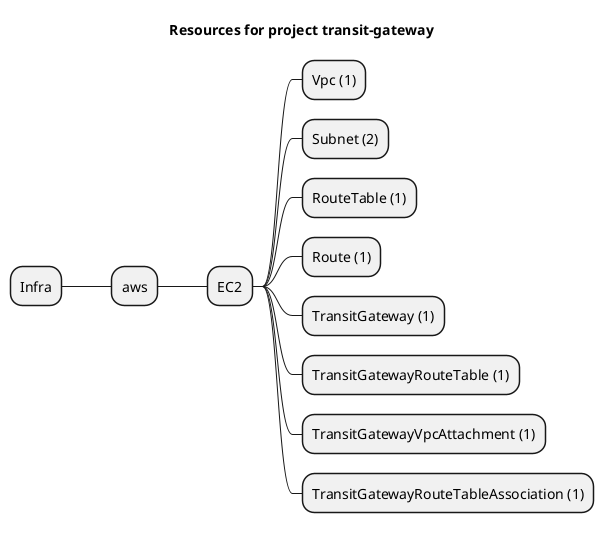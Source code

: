 @startmindmap
title Resources for project transit-gateway
skinparam monochrome true
+ Infra
++ aws
+++ EC2
++++ Vpc (1)
++++ Subnet (2)
++++ RouteTable (1)
++++ Route (1)
++++ TransitGateway (1)
++++ TransitGatewayRouteTable (1)
++++ TransitGatewayVpcAttachment (1)
++++ TransitGatewayRouteTableAssociation (1)
@endmindmap